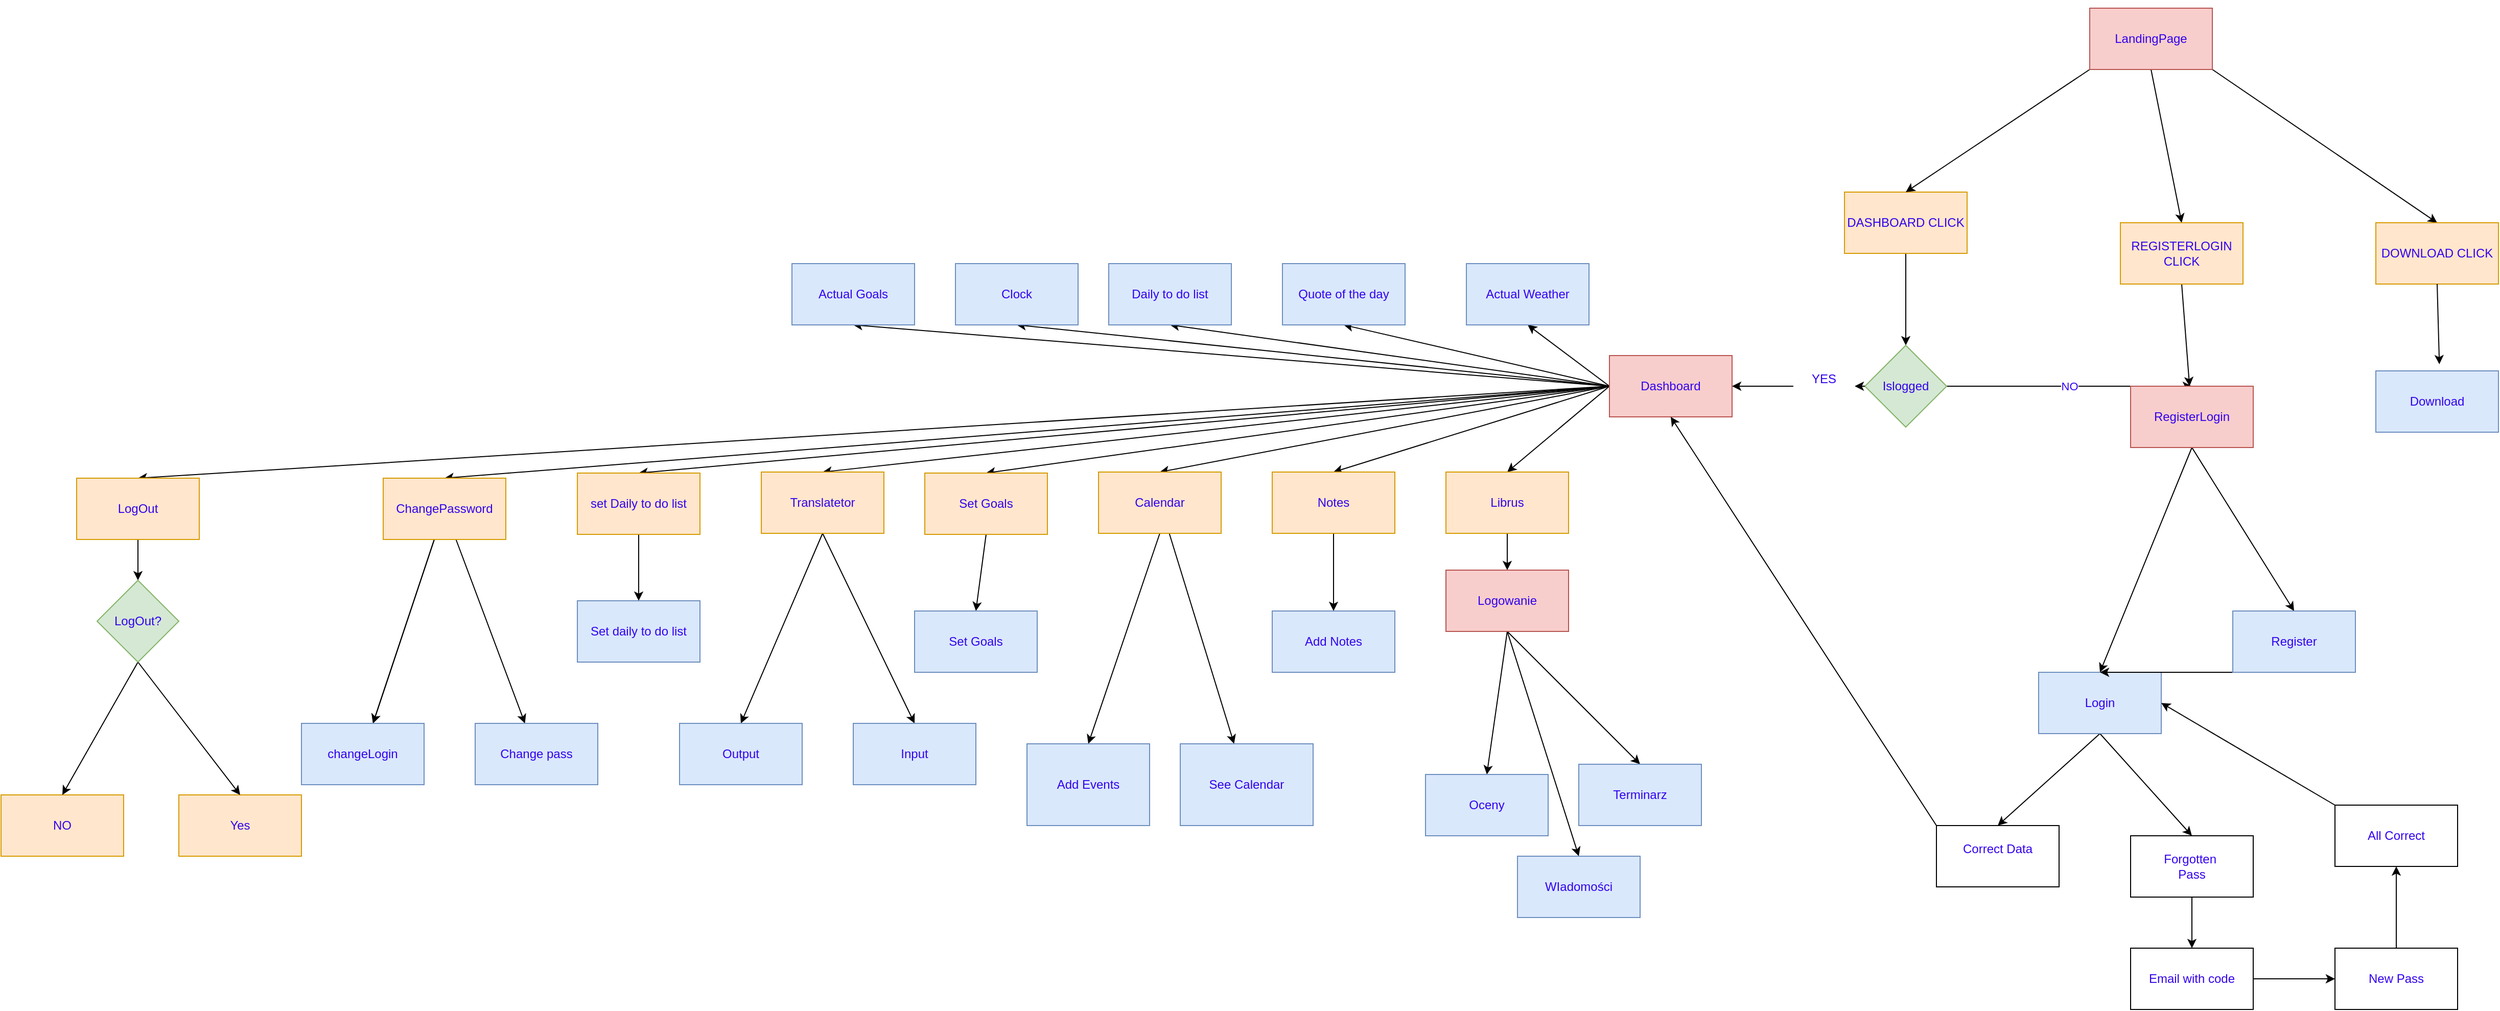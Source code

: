 <mxfile>
    <diagram id="C5RBs43oDa-KdzZeNtuy" name="Page-1">
        <mxGraphModel dx="2966" dy="633" grid="1" gridSize="10" guides="1" tooltips="1" connect="1" arrows="1" fold="1" page="1" pageScale="1" pageWidth="827" pageHeight="1169" math="0" shadow="0">
            <root>
                <mxCell id="WIyWlLk6GJQsqaUBKTNV-0"/>
                <mxCell id="WIyWlLk6GJQsqaUBKTNV-1" parent="WIyWlLk6GJQsqaUBKTNV-0"/>
                <mxCell id="_ZFEDZUsBynfwyB9XKWT-10" style="edgeStyle=none;rounded=0;orthogonalLoop=1;jettySize=auto;html=1;exitX=0.5;exitY=1;exitDx=0;exitDy=0;entryX=0.5;entryY=0;entryDx=0;entryDy=0;fontColor=#3202F0;" parent="WIyWlLk6GJQsqaUBKTNV-1" source="_ZFEDZUsBynfwyB9XKWT-0" target="_ZFEDZUsBynfwyB9XKWT-3" edge="1">
                    <mxGeometry relative="1" as="geometry"/>
                </mxCell>
                <mxCell id="_ZFEDZUsBynfwyB9XKWT-0" value="&lt;div&gt;DASHBOARD CLICK&lt;/div&gt;" style="rounded=0;whiteSpace=wrap;html=1;fillColor=#ffe6cc;strokeColor=#d79b00;fontColor=#3202F0;" parent="WIyWlLk6GJQsqaUBKTNV-1" vertex="1">
                    <mxGeometry x="150" y="310" width="120" height="60" as="geometry"/>
                </mxCell>
                <mxCell id="_ZFEDZUsBynfwyB9XKWT-888" style="edgeStyle=none;rounded=0;orthogonalLoop=1;jettySize=auto;html=1;exitX=0;exitY=0.5;exitDx=0;exitDy=0;entryX=0.5;entryY=0;entryDx=0;entryDy=0;fontColor=#3202F0;" parent="WIyWlLk6GJQsqaUBKTNV-1" source="_ZFEDZUsBynfwyB9XKWT-1" target="_ZFEDZUsBynfwyB9XKWT-887" edge="1">
                    <mxGeometry relative="1" as="geometry"/>
                </mxCell>
                <mxCell id="_ZFEDZUsBynfwyB9XKWT-889" style="edgeStyle=none;rounded=0;orthogonalLoop=1;jettySize=auto;html=1;exitX=0;exitY=0.5;exitDx=0;exitDy=0;entryX=0.5;entryY=0;entryDx=0;entryDy=0;fontColor=#3202F0;" parent="WIyWlLk6GJQsqaUBKTNV-1" source="_ZFEDZUsBynfwyB9XKWT-1" target="_ZFEDZUsBynfwyB9XKWT-886" edge="1">
                    <mxGeometry relative="1" as="geometry"/>
                </mxCell>
                <mxCell id="_ZFEDZUsBynfwyB9XKWT-890" style="edgeStyle=none;rounded=0;orthogonalLoop=1;jettySize=auto;html=1;exitX=0;exitY=0.5;exitDx=0;exitDy=0;entryX=0.5;entryY=0;entryDx=0;entryDy=0;fontColor=#3202F0;" parent="WIyWlLk6GJQsqaUBKTNV-1" source="_ZFEDZUsBynfwyB9XKWT-1" target="_ZFEDZUsBynfwyB9XKWT-885" edge="1">
                    <mxGeometry relative="1" as="geometry">
                        <mxPoint x="-120" y="520" as="targetPoint"/>
                    </mxGeometry>
                </mxCell>
                <mxCell id="_ZFEDZUsBynfwyB9XKWT-895" style="edgeStyle=none;rounded=0;orthogonalLoop=1;jettySize=auto;html=1;exitX=0;exitY=0.5;exitDx=0;exitDy=0;entryX=0.5;entryY=1;entryDx=0;entryDy=0;fontColor=#3202F0;" parent="WIyWlLk6GJQsqaUBKTNV-1" source="_ZFEDZUsBynfwyB9XKWT-1" target="_ZFEDZUsBynfwyB9XKWT-893" edge="1">
                    <mxGeometry relative="1" as="geometry">
                        <mxPoint x="-160" y="460" as="targetPoint"/>
                    </mxGeometry>
                </mxCell>
                <mxCell id="_ZFEDZUsBynfwyB9XKWT-897" style="edgeStyle=none;rounded=0;orthogonalLoop=1;jettySize=auto;html=1;exitX=0;exitY=0.5;exitDx=0;exitDy=0;entryX=0.5;entryY=1;entryDx=0;entryDy=0;fontColor=#3202F0;" parent="WIyWlLk6GJQsqaUBKTNV-1" source="_ZFEDZUsBynfwyB9XKWT-1" target="_ZFEDZUsBynfwyB9XKWT-894" edge="1">
                    <mxGeometry relative="1" as="geometry"/>
                </mxCell>
                <mxCell id="_ZFEDZUsBynfwyB9XKWT-900" style="edgeStyle=none;rounded=0;orthogonalLoop=1;jettySize=auto;html=1;exitX=0;exitY=0.5;exitDx=0;exitDy=0;entryX=0.5;entryY=1;entryDx=0;entryDy=0;fontColor=#3202F0;" parent="WIyWlLk6GJQsqaUBKTNV-1" source="_ZFEDZUsBynfwyB9XKWT-1" target="_ZFEDZUsBynfwyB9XKWT-899" edge="1">
                    <mxGeometry relative="1" as="geometry"/>
                </mxCell>
                <mxCell id="_ZFEDZUsBynfwyB9XKWT-902" style="edgeStyle=none;rounded=0;orthogonalLoop=1;jettySize=auto;html=1;exitX=0;exitY=0.5;exitDx=0;exitDy=0;entryX=0.5;entryY=1;entryDx=0;entryDy=0;fontColor=#3202F0;" parent="WIyWlLk6GJQsqaUBKTNV-1" source="_ZFEDZUsBynfwyB9XKWT-1" target="_ZFEDZUsBynfwyB9XKWT-901" edge="1">
                    <mxGeometry relative="1" as="geometry"/>
                </mxCell>
                <mxCell id="_ZFEDZUsBynfwyB9XKWT-905" style="edgeStyle=none;rounded=0;orthogonalLoop=1;jettySize=auto;html=1;exitX=0;exitY=0.5;exitDx=0;exitDy=0;entryX=0.5;entryY=1;entryDx=0;entryDy=0;fontColor=#3202F0;" parent="WIyWlLk6GJQsqaUBKTNV-1" source="_ZFEDZUsBynfwyB9XKWT-1" target="_ZFEDZUsBynfwyB9XKWT-904" edge="1">
                    <mxGeometry relative="1" as="geometry"/>
                </mxCell>
                <mxCell id="_ZFEDZUsBynfwyB9XKWT-906" style="edgeStyle=none;rounded=0;orthogonalLoop=1;jettySize=auto;html=1;exitX=0;exitY=0.5;exitDx=0;exitDy=0;entryX=0.5;entryY=0;entryDx=0;entryDy=0;fontColor=#3202F0;" parent="WIyWlLk6GJQsqaUBKTNV-1" source="_ZFEDZUsBynfwyB9XKWT-1" target="_ZFEDZUsBynfwyB9XKWT-903" edge="1">
                    <mxGeometry relative="1" as="geometry"/>
                </mxCell>
                <mxCell id="_ZFEDZUsBynfwyB9XKWT-908" style="edgeStyle=none;rounded=0;orthogonalLoop=1;jettySize=auto;html=1;exitX=0;exitY=0.5;exitDx=0;exitDy=0;entryX=0.5;entryY=0;entryDx=0;entryDy=0;fontColor=#3202F0;" parent="WIyWlLk6GJQsqaUBKTNV-1" source="_ZFEDZUsBynfwyB9XKWT-1" target="_ZFEDZUsBynfwyB9XKWT-907" edge="1">
                    <mxGeometry relative="1" as="geometry"/>
                </mxCell>
                <mxCell id="_ZFEDZUsBynfwyB9XKWT-935" style="edgeStyle=none;rounded=0;orthogonalLoop=1;jettySize=auto;html=1;exitX=0;exitY=0.5;exitDx=0;exitDy=0;entryX=0.5;entryY=0;entryDx=0;entryDy=0;fontColor=#3202F0;" parent="WIyWlLk6GJQsqaUBKTNV-1" source="_ZFEDZUsBynfwyB9XKWT-1" target="_ZFEDZUsBynfwyB9XKWT-934" edge="1">
                    <mxGeometry relative="1" as="geometry"/>
                </mxCell>
                <mxCell id="_ZFEDZUsBynfwyB9XKWT-939" style="edgeStyle=none;rounded=0;orthogonalLoop=1;jettySize=auto;html=1;exitX=0;exitY=0.5;exitDx=0;exitDy=0;entryX=0.5;entryY=0;entryDx=0;entryDy=0;fontColor=#3202F0;" parent="WIyWlLk6GJQsqaUBKTNV-1" source="_ZFEDZUsBynfwyB9XKWT-1" target="_ZFEDZUsBynfwyB9XKWT-938" edge="1">
                    <mxGeometry relative="1" as="geometry"/>
                </mxCell>
                <mxCell id="_ZFEDZUsBynfwyB9XKWT-946" style="edgeStyle=none;rounded=0;orthogonalLoop=1;jettySize=auto;html=1;exitX=0;exitY=0.5;exitDx=0;exitDy=0;entryX=0.5;entryY=0;entryDx=0;entryDy=0;fontColor=#3202F0;" parent="WIyWlLk6GJQsqaUBKTNV-1" source="_ZFEDZUsBynfwyB9XKWT-1" target="_ZFEDZUsBynfwyB9XKWT-945" edge="1">
                    <mxGeometry relative="1" as="geometry"/>
                </mxCell>
                <mxCell id="_ZFEDZUsBynfwyB9XKWT-1" value="Dashboard" style="rounded=0;whiteSpace=wrap;html=1;fillColor=#f8cecc;strokeColor=#b85450;fontColor=#3202F0;" parent="WIyWlLk6GJQsqaUBKTNV-1" vertex="1">
                    <mxGeometry x="-80" y="470" width="120" height="60" as="geometry"/>
                </mxCell>
                <mxCell id="_ZFEDZUsBynfwyB9XKWT-5" style="edgeStyle=none;rounded=0;orthogonalLoop=1;jettySize=auto;html=1;exitX=0;exitY=0.5;exitDx=0;exitDy=0;entryX=1;entryY=0.5;entryDx=0;entryDy=0;fontColor=#3202F0;" parent="WIyWlLk6GJQsqaUBKTNV-1" source="_ZFEDZUsBynfwyB9XKWT-6" target="_ZFEDZUsBynfwyB9XKWT-1" edge="1">
                    <mxGeometry relative="1" as="geometry">
                        <mxPoint x="120" y="510" as="targetPoint"/>
                    </mxGeometry>
                </mxCell>
                <mxCell id="_ZFEDZUsBynfwyB9XKWT-9" value="NO" style="edgeStyle=none;rounded=0;orthogonalLoop=1;jettySize=auto;html=1;exitX=1;exitY=0.5;exitDx=0;exitDy=0;entryX=0.5;entryY=0;entryDx=0;entryDy=0;fontColor=#3202F0;" parent="WIyWlLk6GJQsqaUBKTNV-1" source="_ZFEDZUsBynfwyB9XKWT-3" target="_ZFEDZUsBynfwyB9XKWT-20" edge="1">
                    <mxGeometry relative="1" as="geometry">
                        <mxPoint x="280" y="570" as="targetPoint"/>
                    </mxGeometry>
                </mxCell>
                <mxCell id="_ZFEDZUsBynfwyB9XKWT-3" value="Islogged" style="rhombus;whiteSpace=wrap;html=1;fillColor=#d5e8d4;strokeColor=#82b366;fontColor=#3202F0;" parent="WIyWlLk6GJQsqaUBKTNV-1" vertex="1">
                    <mxGeometry x="170" y="460" width="80" height="80" as="geometry"/>
                </mxCell>
                <mxCell id="_ZFEDZUsBynfwyB9XKWT-8" value="" style="edgeStyle=none;rounded=0;orthogonalLoop=1;jettySize=auto;html=1;exitX=0;exitY=0.5;exitDx=0;exitDy=0;entryX=1;entryY=0.5;entryDx=0;entryDy=0;fontColor=#3202F0;" parent="WIyWlLk6GJQsqaUBKTNV-1" source="_ZFEDZUsBynfwyB9XKWT-3" target="_ZFEDZUsBynfwyB9XKWT-6" edge="1">
                    <mxGeometry relative="1" as="geometry">
                        <mxPoint x="90" y="500" as="targetPoint"/>
                        <mxPoint x="170" y="500" as="sourcePoint"/>
                    </mxGeometry>
                </mxCell>
                <mxCell id="_ZFEDZUsBynfwyB9XKWT-6" value="YES&lt;div&gt;&lt;br&gt;&lt;/div&gt;" style="text;strokeColor=none;align=center;fillColor=none;html=1;verticalAlign=middle;whiteSpace=wrap;rounded=0;fontColor=#3202F0;" parent="WIyWlLk6GJQsqaUBKTNV-1" vertex="1">
                    <mxGeometry x="100" y="485" width="60" height="30" as="geometry"/>
                </mxCell>
                <mxCell id="_ZFEDZUsBynfwyB9XKWT-15" style="edgeStyle=none;rounded=0;orthogonalLoop=1;jettySize=auto;html=1;exitX=0;exitY=1;exitDx=0;exitDy=0;entryX=0.5;entryY=0;entryDx=0;entryDy=0;fontColor=#3202F0;" parent="WIyWlLk6GJQsqaUBKTNV-1" source="_ZFEDZUsBynfwyB9XKWT-11" target="_ZFEDZUsBynfwyB9XKWT-0" edge="1">
                    <mxGeometry relative="1" as="geometry"/>
                </mxCell>
                <mxCell id="_ZFEDZUsBynfwyB9XKWT-867" style="edgeStyle=none;rounded=0;orthogonalLoop=1;jettySize=auto;html=1;exitX=0.5;exitY=1;exitDx=0;exitDy=0;entryX=0.5;entryY=0;entryDx=0;entryDy=0;fontColor=#3202F0;" parent="WIyWlLk6GJQsqaUBKTNV-1" source="_ZFEDZUsBynfwyB9XKWT-11" target="_ZFEDZUsBynfwyB9XKWT-12" edge="1">
                    <mxGeometry relative="1" as="geometry"/>
                </mxCell>
                <mxCell id="_ZFEDZUsBynfwyB9XKWT-868" style="edgeStyle=none;rounded=0;orthogonalLoop=1;jettySize=auto;html=1;exitX=1;exitY=1;exitDx=0;exitDy=0;entryX=0.5;entryY=0;entryDx=0;entryDy=0;fontColor=#3202F0;" parent="WIyWlLk6GJQsqaUBKTNV-1" source="_ZFEDZUsBynfwyB9XKWT-11" target="_ZFEDZUsBynfwyB9XKWT-862" edge="1">
                    <mxGeometry relative="1" as="geometry"/>
                </mxCell>
                <mxCell id="_ZFEDZUsBynfwyB9XKWT-11" value="LandingPage" style="rounded=0;whiteSpace=wrap;html=1;fillColor=#f8cecc;strokeColor=#b85450;fontColor=#3202F0;" parent="WIyWlLk6GJQsqaUBKTNV-1" vertex="1">
                    <mxGeometry x="390" y="130" width="120" height="60" as="geometry"/>
                </mxCell>
                <mxCell id="_ZFEDZUsBynfwyB9XKWT-21" style="edgeStyle=none;rounded=0;orthogonalLoop=1;jettySize=auto;html=1;exitX=0.5;exitY=1;exitDx=0;exitDy=0;fontColor=#3202F0;" parent="WIyWlLk6GJQsqaUBKTNV-1" source="_ZFEDZUsBynfwyB9XKWT-12" target="_ZFEDZUsBynfwyB9XKWT-20" edge="1">
                    <mxGeometry relative="1" as="geometry"/>
                </mxCell>
                <mxCell id="_ZFEDZUsBynfwyB9XKWT-12" value="REGISTERLOGIN CLICK" style="rounded=0;whiteSpace=wrap;html=1;fillColor=#ffe6cc;strokeColor=#d79b00;fontColor=#3202F0;" parent="WIyWlLk6GJQsqaUBKTNV-1" vertex="1">
                    <mxGeometry x="420" y="340" width="120" height="60" as="geometry"/>
                </mxCell>
                <mxCell id="_ZFEDZUsBynfwyB9XKWT-14" style="edgeStyle=none;rounded=0;orthogonalLoop=1;jettySize=auto;html=1;exitX=0.25;exitY=0;exitDx=0;exitDy=0;fontColor=#3202F0;" parent="WIyWlLk6GJQsqaUBKTNV-1" source="_ZFEDZUsBynfwyB9XKWT-11" target="_ZFEDZUsBynfwyB9XKWT-11" edge="1">
                    <mxGeometry relative="1" as="geometry"/>
                </mxCell>
                <mxCell id="_ZFEDZUsBynfwyB9XKWT-859" style="edgeStyle=none;rounded=0;orthogonalLoop=1;jettySize=auto;html=1;exitX=0.5;exitY=1;exitDx=0;exitDy=0;entryX=0.5;entryY=0;entryDx=0;entryDy=0;fontColor=#3202F0;" parent="WIyWlLk6GJQsqaUBKTNV-1" source="_ZFEDZUsBynfwyB9XKWT-20" target="_ZFEDZUsBynfwyB9XKWT-26" edge="1">
                    <mxGeometry relative="1" as="geometry"/>
                </mxCell>
                <mxCell id="_ZFEDZUsBynfwyB9XKWT-865" style="edgeStyle=none;rounded=0;orthogonalLoop=1;jettySize=auto;html=1;exitX=0.5;exitY=1;exitDx=0;exitDy=0;entryX=0.5;entryY=0;entryDx=0;entryDy=0;fontColor=#3202F0;" parent="WIyWlLk6GJQsqaUBKTNV-1" source="_ZFEDZUsBynfwyB9XKWT-20" target="_ZFEDZUsBynfwyB9XKWT-27" edge="1">
                    <mxGeometry relative="1" as="geometry"/>
                </mxCell>
                <mxCell id="_ZFEDZUsBynfwyB9XKWT-20" value="RegisterLogin" style="rounded=0;whiteSpace=wrap;html=1;fillColor=#f8cecc;strokeColor=#b85450;fontColor=#3202F0;" parent="WIyWlLk6GJQsqaUBKTNV-1" vertex="1">
                    <mxGeometry x="430" y="500" width="120" height="60" as="geometry"/>
                </mxCell>
                <mxCell id="_ZFEDZUsBynfwyB9XKWT-879" style="edgeStyle=none;rounded=0;orthogonalLoop=1;jettySize=auto;html=1;exitX=0.5;exitY=1;exitDx=0;exitDy=0;entryX=0.5;entryY=0;entryDx=0;entryDy=0;fontColor=#3202F0;" parent="WIyWlLk6GJQsqaUBKTNV-1" source="_ZFEDZUsBynfwyB9XKWT-22" target="_ZFEDZUsBynfwyB9XKWT-878" edge="1">
                    <mxGeometry relative="1" as="geometry"/>
                </mxCell>
                <mxCell id="_ZFEDZUsBynfwyB9XKWT-22" value="Forgotten&amp;nbsp;&lt;div&gt;Pass&lt;/div&gt;" style="rounded=0;whiteSpace=wrap;html=1;fontColor=#3202F0;" parent="WIyWlLk6GJQsqaUBKTNV-1" vertex="1">
                    <mxGeometry x="430" y="940" width="120" height="60" as="geometry"/>
                </mxCell>
                <mxCell id="_ZFEDZUsBynfwyB9XKWT-860" style="edgeStyle=none;rounded=0;orthogonalLoop=1;jettySize=auto;html=1;exitX=0.5;exitY=1;exitDx=0;exitDy=0;entryX=0.5;entryY=0;entryDx=0;entryDy=0;fontColor=#3202F0;" parent="WIyWlLk6GJQsqaUBKTNV-1" source="_ZFEDZUsBynfwyB9XKWT-26" target="_ZFEDZUsBynfwyB9XKWT-22" edge="1">
                    <mxGeometry relative="1" as="geometry"/>
                </mxCell>
                <mxCell id="_ZFEDZUsBynfwyB9XKWT-877" style="edgeStyle=none;rounded=0;orthogonalLoop=1;jettySize=auto;html=1;exitX=0.5;exitY=1;exitDx=0;exitDy=0;entryX=0.5;entryY=0;entryDx=0;entryDy=0;fontColor=#3202F0;" parent="WIyWlLk6GJQsqaUBKTNV-1" source="_ZFEDZUsBynfwyB9XKWT-26" target="_ZFEDZUsBynfwyB9XKWT-874" edge="1">
                    <mxGeometry relative="1" as="geometry"/>
                </mxCell>
                <mxCell id="_ZFEDZUsBynfwyB9XKWT-26" value="Login" style="rounded=0;whiteSpace=wrap;html=1;fillColor=#dae8fc;strokeColor=#6c8ebf;fontColor=#3202F0;" parent="WIyWlLk6GJQsqaUBKTNV-1" vertex="1">
                    <mxGeometry x="340" y="780" width="120" height="60" as="geometry"/>
                </mxCell>
                <mxCell id="_ZFEDZUsBynfwyB9XKWT-871" style="edgeStyle=none;rounded=0;orthogonalLoop=1;jettySize=auto;html=1;exitX=0.5;exitY=1;exitDx=0;exitDy=0;entryX=0.5;entryY=0;entryDx=0;entryDy=0;fontColor=#3202F0;" parent="WIyWlLk6GJQsqaUBKTNV-1" source="_ZFEDZUsBynfwyB9XKWT-27" target="_ZFEDZUsBynfwyB9XKWT-26" edge="1">
                    <mxGeometry relative="1" as="geometry"/>
                </mxCell>
                <mxCell id="_ZFEDZUsBynfwyB9XKWT-27" value="Register" style="rounded=0;whiteSpace=wrap;html=1;fillColor=#dae8fc;strokeColor=#6c8ebf;fontColor=#3202F0;" parent="WIyWlLk6GJQsqaUBKTNV-1" vertex="1">
                    <mxGeometry x="530" y="720" width="120" height="60" as="geometry"/>
                </mxCell>
                <mxCell id="_ZFEDZUsBynfwyB9XKWT-28" style="edgeStyle=none;rounded=0;orthogonalLoop=1;jettySize=auto;html=1;exitX=0.5;exitY=0;exitDx=0;exitDy=0;fontColor=#3202F0;" parent="WIyWlLk6GJQsqaUBKTNV-1" edge="1">
                    <mxGeometry relative="1" as="geometry">
                        <mxPoint x="260" y="860" as="sourcePoint"/>
                        <mxPoint x="260" y="860" as="targetPoint"/>
                    </mxGeometry>
                </mxCell>
                <mxCell id="_ZFEDZUsBynfwyB9XKWT-857" style="edgeStyle=none;rounded=0;orthogonalLoop=1;jettySize=auto;html=1;exitX=1;exitY=0.5;exitDx=0;exitDy=0;fontColor=#3202F0;" parent="WIyWlLk6GJQsqaUBKTNV-1" source="_ZFEDZUsBynfwyB9XKWT-22" target="_ZFEDZUsBynfwyB9XKWT-22" edge="1">
                    <mxGeometry relative="1" as="geometry"/>
                </mxCell>
                <mxCell id="_ZFEDZUsBynfwyB9XKWT-862" value="DOWNLOAD CLICK" style="rounded=0;whiteSpace=wrap;html=1;fillColor=#ffe6cc;strokeColor=#d79b00;fontColor=#3202F0;" parent="WIyWlLk6GJQsqaUBKTNV-1" vertex="1">
                    <mxGeometry x="670" y="340" width="120" height="60" as="geometry"/>
                </mxCell>
                <mxCell id="_ZFEDZUsBynfwyB9XKWT-863" value="Download" style="rounded=0;whiteSpace=wrap;html=1;fillColor=#dae8fc;strokeColor=#6c8ebf;fontColor=#3202F0;" parent="WIyWlLk6GJQsqaUBKTNV-1" vertex="1">
                    <mxGeometry x="670" y="485" width="120" height="60" as="geometry"/>
                </mxCell>
                <mxCell id="_ZFEDZUsBynfwyB9XKWT-864" style="edgeStyle=none;rounded=0;orthogonalLoop=1;jettySize=auto;html=1;exitX=0.5;exitY=1;exitDx=0;exitDy=0;entryX=0.518;entryY=-0.108;entryDx=0;entryDy=0;entryPerimeter=0;fontColor=#3202F0;" parent="WIyWlLk6GJQsqaUBKTNV-1" source="_ZFEDZUsBynfwyB9XKWT-862" target="_ZFEDZUsBynfwyB9XKWT-863" edge="1">
                    <mxGeometry relative="1" as="geometry"/>
                </mxCell>
                <mxCell id="_ZFEDZUsBynfwyB9XKWT-875" style="edgeStyle=none;rounded=0;orthogonalLoop=1;jettySize=auto;html=1;exitX=0;exitY=0;exitDx=0;exitDy=0;entryX=0.5;entryY=1;entryDx=0;entryDy=0;fontColor=#3202F0;" parent="WIyWlLk6GJQsqaUBKTNV-1" source="_ZFEDZUsBynfwyB9XKWT-874" target="_ZFEDZUsBynfwyB9XKWT-1" edge="1">
                    <mxGeometry relative="1" as="geometry"/>
                </mxCell>
                <mxCell id="_ZFEDZUsBynfwyB9XKWT-874" value="Correct Data&lt;div&gt;&lt;br&gt;&lt;/div&gt;" style="rounded=0;whiteSpace=wrap;html=1;fontColor=#3202F0;" parent="WIyWlLk6GJQsqaUBKTNV-1" vertex="1">
                    <mxGeometry x="240" y="930" width="120" height="60" as="geometry"/>
                </mxCell>
                <mxCell id="_ZFEDZUsBynfwyB9XKWT-876" style="edgeStyle=none;rounded=0;orthogonalLoop=1;jettySize=auto;html=1;exitX=0.5;exitY=0;exitDx=0;exitDy=0;fontColor=#3202F0;" parent="WIyWlLk6GJQsqaUBKTNV-1" source="_ZFEDZUsBynfwyB9XKWT-874" target="_ZFEDZUsBynfwyB9XKWT-874" edge="1">
                    <mxGeometry relative="1" as="geometry"/>
                </mxCell>
                <mxCell id="_ZFEDZUsBynfwyB9XKWT-881" value="" style="edgeStyle=none;rounded=0;orthogonalLoop=1;jettySize=auto;html=1;fontColor=#3202F0;" parent="WIyWlLk6GJQsqaUBKTNV-1" source="_ZFEDZUsBynfwyB9XKWT-878" target="_ZFEDZUsBynfwyB9XKWT-880" edge="1">
                    <mxGeometry relative="1" as="geometry"/>
                </mxCell>
                <mxCell id="_ZFEDZUsBynfwyB9XKWT-878" value="Email with code" style="rounded=0;whiteSpace=wrap;html=1;fontColor=#3202F0;" parent="WIyWlLk6GJQsqaUBKTNV-1" vertex="1">
                    <mxGeometry x="430" y="1050" width="120" height="60" as="geometry"/>
                </mxCell>
                <mxCell id="_ZFEDZUsBynfwyB9XKWT-883" value="" style="edgeStyle=none;rounded=0;orthogonalLoop=1;jettySize=auto;html=1;fontColor=#3202F0;" parent="WIyWlLk6GJQsqaUBKTNV-1" source="_ZFEDZUsBynfwyB9XKWT-880" target="_ZFEDZUsBynfwyB9XKWT-882" edge="1">
                    <mxGeometry relative="1" as="geometry"/>
                </mxCell>
                <mxCell id="_ZFEDZUsBynfwyB9XKWT-880" value="New Pass" style="rounded=0;whiteSpace=wrap;html=1;fontColor=#3202F0;" parent="WIyWlLk6GJQsqaUBKTNV-1" vertex="1">
                    <mxGeometry x="630" y="1050" width="120" height="60" as="geometry"/>
                </mxCell>
                <mxCell id="_ZFEDZUsBynfwyB9XKWT-884" style="edgeStyle=none;rounded=0;orthogonalLoop=1;jettySize=auto;html=1;exitX=0;exitY=0;exitDx=0;exitDy=0;entryX=1;entryY=0.5;entryDx=0;entryDy=0;fontColor=#3202F0;" parent="WIyWlLk6GJQsqaUBKTNV-1" source="_ZFEDZUsBynfwyB9XKWT-882" target="_ZFEDZUsBynfwyB9XKWT-26" edge="1">
                    <mxGeometry relative="1" as="geometry"/>
                </mxCell>
                <mxCell id="_ZFEDZUsBynfwyB9XKWT-882" value="All Correct" style="rounded=0;whiteSpace=wrap;html=1;fontColor=#3202F0;" parent="WIyWlLk6GJQsqaUBKTNV-1" vertex="1">
                    <mxGeometry x="630" y="910" width="120" height="60" as="geometry"/>
                </mxCell>
                <mxCell id="_ZFEDZUsBynfwyB9XKWT-913" style="edgeStyle=none;rounded=0;orthogonalLoop=1;jettySize=auto;html=1;exitX=0.5;exitY=1;exitDx=0;exitDy=0;fontColor=#3202F0;" parent="WIyWlLk6GJQsqaUBKTNV-1" source="_ZFEDZUsBynfwyB9XKWT-885" target="_ZFEDZUsBynfwyB9XKWT-909" edge="1">
                    <mxGeometry relative="1" as="geometry"/>
                </mxCell>
                <mxCell id="_ZFEDZUsBynfwyB9XKWT-885" value="Librus" style="rounded=0;whiteSpace=wrap;html=1;fillColor=#ffe6cc;strokeColor=#d79b00;fontColor=#3202F0;" parent="WIyWlLk6GJQsqaUBKTNV-1" vertex="1">
                    <mxGeometry x="-240" y="584" width="120" height="60" as="geometry"/>
                </mxCell>
                <mxCell id="_ZFEDZUsBynfwyB9XKWT-918" style="edgeStyle=none;rounded=0;orthogonalLoop=1;jettySize=auto;html=1;exitX=0.5;exitY=1;exitDx=0;exitDy=0;entryX=0.5;entryY=0;entryDx=0;entryDy=0;fontColor=#3202F0;" parent="WIyWlLk6GJQsqaUBKTNV-1" source="_ZFEDZUsBynfwyB9XKWT-886" target="_ZFEDZUsBynfwyB9XKWT-917" edge="1">
                    <mxGeometry relative="1" as="geometry"/>
                </mxCell>
                <mxCell id="_ZFEDZUsBynfwyB9XKWT-886" value="Notes" style="rounded=0;whiteSpace=wrap;html=1;fillColor=#ffe6cc;strokeColor=#d79b00;fontColor=#3202F0;" parent="WIyWlLk6GJQsqaUBKTNV-1" vertex="1">
                    <mxGeometry x="-410" y="584" width="120" height="60" as="geometry"/>
                </mxCell>
                <mxCell id="_ZFEDZUsBynfwyB9XKWT-920" style="edgeStyle=none;rounded=0;orthogonalLoop=1;jettySize=auto;html=1;exitX=0.5;exitY=1;exitDx=0;exitDy=0;entryX=0.5;entryY=0;entryDx=0;entryDy=0;fontColor=#3202F0;" parent="WIyWlLk6GJQsqaUBKTNV-1" source="_ZFEDZUsBynfwyB9XKWT-887" target="_ZFEDZUsBynfwyB9XKWT-919" edge="1">
                    <mxGeometry relative="1" as="geometry"/>
                </mxCell>
                <mxCell id="_ZFEDZUsBynfwyB9XKWT-922" value="" style="edgeStyle=none;rounded=0;orthogonalLoop=1;jettySize=auto;html=1;fontColor=#3202F0;" parent="WIyWlLk6GJQsqaUBKTNV-1" source="_ZFEDZUsBynfwyB9XKWT-887" target="_ZFEDZUsBynfwyB9XKWT-921" edge="1">
                    <mxGeometry relative="1" as="geometry"/>
                </mxCell>
                <mxCell id="_ZFEDZUsBynfwyB9XKWT-887" value="Calendar" style="rounded=0;whiteSpace=wrap;html=1;fillColor=#ffe6cc;strokeColor=#d79b00;fontColor=#3202F0;" parent="WIyWlLk6GJQsqaUBKTNV-1" vertex="1">
                    <mxGeometry x="-580" y="584" width="120" height="60" as="geometry"/>
                </mxCell>
                <mxCell id="_ZFEDZUsBynfwyB9XKWT-893" value="Actual Weather" style="rounded=0;whiteSpace=wrap;html=1;fillColor=#dae8fc;strokeColor=#6c8ebf;fontColor=#3202F0;" parent="WIyWlLk6GJQsqaUBKTNV-1" vertex="1">
                    <mxGeometry x="-220" y="380" width="120" height="60" as="geometry"/>
                </mxCell>
                <mxCell id="_ZFEDZUsBynfwyB9XKWT-894" value="Quote of the day" style="rounded=0;whiteSpace=wrap;html=1;fillColor=#dae8fc;strokeColor=#6c8ebf;fontColor=#3202F0;" parent="WIyWlLk6GJQsqaUBKTNV-1" vertex="1">
                    <mxGeometry x="-400" y="380" width="120" height="60" as="geometry"/>
                </mxCell>
                <mxCell id="_ZFEDZUsBynfwyB9XKWT-896" style="edgeStyle=none;rounded=0;orthogonalLoop=1;jettySize=auto;html=1;entryX=0.5;entryY=1;entryDx=0;entryDy=0;fontColor=#3202F0;" parent="WIyWlLk6GJQsqaUBKTNV-1" source="_ZFEDZUsBynfwyB9XKWT-893" target="_ZFEDZUsBynfwyB9XKWT-893" edge="1">
                    <mxGeometry relative="1" as="geometry"/>
                </mxCell>
                <mxCell id="_ZFEDZUsBynfwyB9XKWT-899" value="Daily to do list" style="rounded=0;whiteSpace=wrap;html=1;fillColor=#dae8fc;strokeColor=#6c8ebf;fontColor=#3202F0;" parent="WIyWlLk6GJQsqaUBKTNV-1" vertex="1">
                    <mxGeometry x="-570" y="380" width="120" height="60" as="geometry"/>
                </mxCell>
                <mxCell id="_ZFEDZUsBynfwyB9XKWT-901" value="Clock" style="rounded=0;whiteSpace=wrap;html=1;fillColor=#dae8fc;strokeColor=#6c8ebf;fontColor=#3202F0;" parent="WIyWlLk6GJQsqaUBKTNV-1" vertex="1">
                    <mxGeometry x="-720" y="380" width="120" height="60" as="geometry"/>
                </mxCell>
                <mxCell id="_ZFEDZUsBynfwyB9XKWT-929" style="edgeStyle=none;rounded=0;orthogonalLoop=1;jettySize=auto;html=1;exitX=0.5;exitY=1;exitDx=0;exitDy=0;entryX=0.5;entryY=0;entryDx=0;entryDy=0;fontColor=#3202F0;" parent="WIyWlLk6GJQsqaUBKTNV-1" source="_ZFEDZUsBynfwyB9XKWT-903" target="_ZFEDZUsBynfwyB9XKWT-928" edge="1">
                    <mxGeometry relative="1" as="geometry"/>
                </mxCell>
                <mxCell id="_ZFEDZUsBynfwyB9XKWT-903" value="Set Goals" style="rounded=0;whiteSpace=wrap;html=1;fillColor=#ffe6cc;strokeColor=#d79b00;fontColor=#3202F0;" parent="WIyWlLk6GJQsqaUBKTNV-1" vertex="1">
                    <mxGeometry x="-750" y="585" width="120" height="60" as="geometry"/>
                </mxCell>
                <mxCell id="_ZFEDZUsBynfwyB9XKWT-904" value="&lt;font&gt;Actual Goals&lt;/font&gt;" style="rounded=0;whiteSpace=wrap;html=1;fillColor=#dae8fc;strokeColor=#6c8ebf;fontColor=#3202F0;" parent="WIyWlLk6GJQsqaUBKTNV-1" vertex="1">
                    <mxGeometry x="-880" y="380" width="120" height="60" as="geometry"/>
                </mxCell>
                <mxCell id="_ZFEDZUsBynfwyB9XKWT-932" style="edgeStyle=none;rounded=0;orthogonalLoop=1;jettySize=auto;html=1;exitX=0.5;exitY=1;exitDx=0;exitDy=0;entryX=0.5;entryY=0;entryDx=0;entryDy=0;fontColor=#3202F0;" parent="WIyWlLk6GJQsqaUBKTNV-1" source="_ZFEDZUsBynfwyB9XKWT-907" target="_ZFEDZUsBynfwyB9XKWT-930" edge="1">
                    <mxGeometry relative="1" as="geometry"/>
                </mxCell>
                <mxCell id="_ZFEDZUsBynfwyB9XKWT-933" style="edgeStyle=none;rounded=0;orthogonalLoop=1;jettySize=auto;html=1;exitX=0.5;exitY=1;exitDx=0;exitDy=0;entryX=0.5;entryY=0;entryDx=0;entryDy=0;fontColor=#3202F0;" parent="WIyWlLk6GJQsqaUBKTNV-1" source="_ZFEDZUsBynfwyB9XKWT-907" target="_ZFEDZUsBynfwyB9XKWT-931" edge="1">
                    <mxGeometry relative="1" as="geometry"/>
                </mxCell>
                <mxCell id="_ZFEDZUsBynfwyB9XKWT-907" value="Translatetor" style="rounded=0;whiteSpace=wrap;html=1;fillColor=#ffe6cc;strokeColor=#d79b00;fontColor=#3202F0;" parent="WIyWlLk6GJQsqaUBKTNV-1" vertex="1">
                    <mxGeometry x="-910" y="584" width="120" height="60" as="geometry"/>
                </mxCell>
                <mxCell id="_ZFEDZUsBynfwyB9XKWT-914" style="edgeStyle=none;rounded=0;orthogonalLoop=1;jettySize=auto;html=1;exitX=0.5;exitY=1;exitDx=0;exitDy=0;entryX=0.5;entryY=0;entryDx=0;entryDy=0;fontColor=#3202F0;" parent="WIyWlLk6GJQsqaUBKTNV-1" source="_ZFEDZUsBynfwyB9XKWT-909" target="_ZFEDZUsBynfwyB9XKWT-911" edge="1">
                    <mxGeometry relative="1" as="geometry"/>
                </mxCell>
                <mxCell id="_ZFEDZUsBynfwyB9XKWT-915" style="edgeStyle=none;rounded=0;orthogonalLoop=1;jettySize=auto;html=1;exitX=0.5;exitY=1;exitDx=0;exitDy=0;entryX=0.5;entryY=0;entryDx=0;entryDy=0;fontColor=#3202F0;" parent="WIyWlLk6GJQsqaUBKTNV-1" source="_ZFEDZUsBynfwyB9XKWT-909" target="_ZFEDZUsBynfwyB9XKWT-912" edge="1">
                    <mxGeometry relative="1" as="geometry"/>
                </mxCell>
                <mxCell id="_ZFEDZUsBynfwyB9XKWT-916" style="edgeStyle=none;rounded=0;orthogonalLoop=1;jettySize=auto;html=1;exitX=0.5;exitY=1;exitDx=0;exitDy=0;entryX=0.5;entryY=0;entryDx=0;entryDy=0;fontColor=#3202F0;" parent="WIyWlLk6GJQsqaUBKTNV-1" source="_ZFEDZUsBynfwyB9XKWT-909" target="_ZFEDZUsBynfwyB9XKWT-910" edge="1">
                    <mxGeometry relative="1" as="geometry"/>
                </mxCell>
                <mxCell id="_ZFEDZUsBynfwyB9XKWT-909" value="Logowanie" style="rounded=0;whiteSpace=wrap;html=1;fillColor=#f8cecc;strokeColor=#b85450;fontColor=#3202F0;" parent="WIyWlLk6GJQsqaUBKTNV-1" vertex="1">
                    <mxGeometry x="-240" y="680" width="120" height="60" as="geometry"/>
                </mxCell>
                <mxCell id="_ZFEDZUsBynfwyB9XKWT-910" value="WIadomości" style="rounded=0;whiteSpace=wrap;html=1;fillColor=#dae8fc;strokeColor=#6c8ebf;fontColor=#3202F0;" parent="WIyWlLk6GJQsqaUBKTNV-1" vertex="1">
                    <mxGeometry x="-170" y="960" width="120" height="60" as="geometry"/>
                </mxCell>
                <mxCell id="_ZFEDZUsBynfwyB9XKWT-911" value="Oceny" style="rounded=0;whiteSpace=wrap;html=1;fillColor=#dae8fc;strokeColor=#6c8ebf;fontColor=#3202F0;" parent="WIyWlLk6GJQsqaUBKTNV-1" vertex="1">
                    <mxGeometry x="-260" y="880" width="120" height="60" as="geometry"/>
                </mxCell>
                <mxCell id="_ZFEDZUsBynfwyB9XKWT-912" value="Terminarz" style="rounded=0;whiteSpace=wrap;html=1;fillColor=#dae8fc;strokeColor=#6c8ebf;fontColor=#3202F0;" parent="WIyWlLk6GJQsqaUBKTNV-1" vertex="1">
                    <mxGeometry x="-110" y="870" width="120" height="60" as="geometry"/>
                </mxCell>
                <mxCell id="_ZFEDZUsBynfwyB9XKWT-917" value="Add Notes" style="rounded=0;whiteSpace=wrap;html=1;fillColor=#dae8fc;strokeColor=#6c8ebf;fontColor=#3202F0;" parent="WIyWlLk6GJQsqaUBKTNV-1" vertex="1">
                    <mxGeometry x="-410" y="720" width="120" height="60" as="geometry"/>
                </mxCell>
                <mxCell id="_ZFEDZUsBynfwyB9XKWT-919" value="Add Events" style="rounded=0;whiteSpace=wrap;html=1;fillColor=#dae8fc;strokeColor=#6c8ebf;fontColor=#3202F0;" parent="WIyWlLk6GJQsqaUBKTNV-1" vertex="1">
                    <mxGeometry x="-650" y="850" width="120" height="80" as="geometry"/>
                </mxCell>
                <mxCell id="_ZFEDZUsBynfwyB9XKWT-921" value="See Calendar" style="rounded=0;whiteSpace=wrap;html=1;fillColor=#dae8fc;strokeColor=#6c8ebf;fontColor=#3202F0;" parent="WIyWlLk6GJQsqaUBKTNV-1" vertex="1">
                    <mxGeometry x="-500" y="850" width="130" height="80" as="geometry"/>
                </mxCell>
                <mxCell id="_ZFEDZUsBynfwyB9XKWT-928" value="Set Goals" style="rounded=0;whiteSpace=wrap;html=1;fillColor=#dae8fc;strokeColor=#6c8ebf;fontColor=#3202F0;" parent="WIyWlLk6GJQsqaUBKTNV-1" vertex="1">
                    <mxGeometry x="-760" y="720" width="120" height="60" as="geometry"/>
                </mxCell>
                <mxCell id="_ZFEDZUsBynfwyB9XKWT-930" value="Output" style="rounded=0;whiteSpace=wrap;html=1;fillColor=#dae8fc;strokeColor=#6c8ebf;fontColor=#3202F0;" parent="WIyWlLk6GJQsqaUBKTNV-1" vertex="1">
                    <mxGeometry x="-990" y="830" width="120" height="60" as="geometry"/>
                </mxCell>
                <mxCell id="_ZFEDZUsBynfwyB9XKWT-931" value="Input" style="rounded=0;whiteSpace=wrap;html=1;fillColor=#dae8fc;strokeColor=#6c8ebf;fontColor=#3202F0;" parent="WIyWlLk6GJQsqaUBKTNV-1" vertex="1">
                    <mxGeometry x="-820" y="830" width="120" height="60" as="geometry"/>
                </mxCell>
                <mxCell id="_ZFEDZUsBynfwyB9XKWT-937" style="edgeStyle=none;rounded=0;orthogonalLoop=1;jettySize=auto;html=1;exitX=0.5;exitY=1;exitDx=0;exitDy=0;entryX=0.5;entryY=0;entryDx=0;entryDy=0;fontColor=#3202F0;" parent="WIyWlLk6GJQsqaUBKTNV-1" source="_ZFEDZUsBynfwyB9XKWT-934" target="_ZFEDZUsBynfwyB9XKWT-936" edge="1">
                    <mxGeometry relative="1" as="geometry">
                        <mxPoint x="-1040" y="690" as="targetPoint"/>
                    </mxGeometry>
                </mxCell>
                <mxCell id="_ZFEDZUsBynfwyB9XKWT-934" value="set Daily to do list" style="rounded=0;whiteSpace=wrap;html=1;fillColor=#ffe6cc;strokeColor=#d79b00;fontColor=#3202F0;" parent="WIyWlLk6GJQsqaUBKTNV-1" vertex="1">
                    <mxGeometry x="-1090" y="585" width="120" height="60" as="geometry"/>
                </mxCell>
                <mxCell id="_ZFEDZUsBynfwyB9XKWT-936" value="Set daily to do list" style="rounded=0;whiteSpace=wrap;html=1;fillColor=#dae8fc;strokeColor=#6c8ebf;fontColor=#3202F0;" parent="WIyWlLk6GJQsqaUBKTNV-1" vertex="1">
                    <mxGeometry x="-1090" y="710" width="120" height="60" as="geometry"/>
                </mxCell>
                <mxCell id="_ZFEDZUsBynfwyB9XKWT-941" value="" style="edgeStyle=none;rounded=0;orthogonalLoop=1;jettySize=auto;html=1;fontColor=#3202F0;" parent="WIyWlLk6GJQsqaUBKTNV-1" source="_ZFEDZUsBynfwyB9XKWT-938" target="_ZFEDZUsBynfwyB9XKWT-940" edge="1">
                    <mxGeometry relative="1" as="geometry"/>
                </mxCell>
                <mxCell id="_ZFEDZUsBynfwyB9XKWT-942" value="" style="edgeStyle=none;rounded=0;orthogonalLoop=1;jettySize=auto;html=1;fontColor=#3202F0;" parent="WIyWlLk6GJQsqaUBKTNV-1" source="_ZFEDZUsBynfwyB9XKWT-938" target="_ZFEDZUsBynfwyB9XKWT-940" edge="1">
                    <mxGeometry relative="1" as="geometry"/>
                </mxCell>
                <mxCell id="_ZFEDZUsBynfwyB9XKWT-944" value="" style="edgeStyle=none;rounded=0;orthogonalLoop=1;jettySize=auto;html=1;fontColor=#3202F0;" parent="WIyWlLk6GJQsqaUBKTNV-1" source="_ZFEDZUsBynfwyB9XKWT-938" target="_ZFEDZUsBynfwyB9XKWT-943" edge="1">
                    <mxGeometry relative="1" as="geometry"/>
                </mxCell>
                <mxCell id="_ZFEDZUsBynfwyB9XKWT-938" value="ChangePassword" style="rounded=0;whiteSpace=wrap;html=1;fillColor=#ffe6cc;strokeColor=#d79b00;fontColor=#3202F0;" parent="WIyWlLk6GJQsqaUBKTNV-1" vertex="1">
                    <mxGeometry x="-1280" y="590" width="120" height="60" as="geometry"/>
                </mxCell>
                <mxCell id="_ZFEDZUsBynfwyB9XKWT-940" value="changeLogin" style="rounded=0;whiteSpace=wrap;html=1;fillColor=#dae8fc;strokeColor=#6c8ebf;fontColor=#3202F0;" parent="WIyWlLk6GJQsqaUBKTNV-1" vertex="1">
                    <mxGeometry x="-1360" y="830" width="120" height="60" as="geometry"/>
                </mxCell>
                <mxCell id="_ZFEDZUsBynfwyB9XKWT-943" value="Change pass" style="whiteSpace=wrap;html=1;rounded=0;fillColor=#dae8fc;strokeColor=#6c8ebf;fontColor=#3202F0;" parent="WIyWlLk6GJQsqaUBKTNV-1" vertex="1">
                    <mxGeometry x="-1190" y="830" width="120" height="60" as="geometry"/>
                </mxCell>
                <mxCell id="_ZFEDZUsBynfwyB9XKWT-954" style="edgeStyle=none;rounded=0;orthogonalLoop=1;jettySize=auto;html=1;exitX=0.5;exitY=1;exitDx=0;exitDy=0;entryX=0.5;entryY=0;entryDx=0;entryDy=0;fontColor=#3202F0;" parent="WIyWlLk6GJQsqaUBKTNV-1" source="_ZFEDZUsBynfwyB9XKWT-945" target="_ZFEDZUsBynfwyB9XKWT-953" edge="1">
                    <mxGeometry relative="1" as="geometry"/>
                </mxCell>
                <mxCell id="_ZFEDZUsBynfwyB9XKWT-945" value="LogOut" style="rounded=0;whiteSpace=wrap;html=1;fillColor=#ffe6cc;strokeColor=#d79b00;fontColor=#3202F0;" parent="WIyWlLk6GJQsqaUBKTNV-1" vertex="1">
                    <mxGeometry x="-1580" y="590" width="120" height="60" as="geometry"/>
                </mxCell>
                <mxCell id="_ZFEDZUsBynfwyB9XKWT-949" value="NO" style="rounded=0;whiteSpace=wrap;html=1;fillColor=#ffe6cc;strokeColor=#d79b00;fontColor=#3202F0;" parent="WIyWlLk6GJQsqaUBKTNV-1" vertex="1">
                    <mxGeometry x="-1654" y="900" width="120" height="60" as="geometry"/>
                </mxCell>
                <mxCell id="_ZFEDZUsBynfwyB9XKWT-950" value="Yes" style="rounded=0;whiteSpace=wrap;html=1;fillColor=#ffe6cc;strokeColor=#d79b00;fontColor=#3202F0;" parent="WIyWlLk6GJQsqaUBKTNV-1" vertex="1">
                    <mxGeometry x="-1480" y="900" width="120" height="60" as="geometry"/>
                </mxCell>
                <mxCell id="_ZFEDZUsBynfwyB9XKWT-955" style="edgeStyle=none;rounded=0;orthogonalLoop=1;jettySize=auto;html=1;exitX=0.5;exitY=1;exitDx=0;exitDy=0;entryX=0.5;entryY=0;entryDx=0;entryDy=0;fontColor=#3202F0;" parent="WIyWlLk6GJQsqaUBKTNV-1" source="_ZFEDZUsBynfwyB9XKWT-953" target="_ZFEDZUsBynfwyB9XKWT-949" edge="1">
                    <mxGeometry relative="1" as="geometry">
                        <mxPoint x="-1580" y="910" as="targetPoint"/>
                    </mxGeometry>
                </mxCell>
                <mxCell id="_ZFEDZUsBynfwyB9XKWT-956" style="edgeStyle=none;rounded=0;orthogonalLoop=1;jettySize=auto;html=1;exitX=0.5;exitY=1;exitDx=0;exitDy=0;entryX=0.5;entryY=0;entryDx=0;entryDy=0;fontColor=#3202F0;" parent="WIyWlLk6GJQsqaUBKTNV-1" source="_ZFEDZUsBynfwyB9XKWT-953" target="_ZFEDZUsBynfwyB9XKWT-950" edge="1">
                    <mxGeometry relative="1" as="geometry">
                        <mxPoint x="-1490" y="830" as="targetPoint"/>
                    </mxGeometry>
                </mxCell>
                <mxCell id="_ZFEDZUsBynfwyB9XKWT-953" value="LogOut?" style="rhombus;whiteSpace=wrap;html=1;fillColor=#d5e8d4;strokeColor=#82b366;fontColor=#3202F0;" parent="WIyWlLk6GJQsqaUBKTNV-1" vertex="1">
                    <mxGeometry x="-1560" y="690" width="80" height="80" as="geometry"/>
                </mxCell>
            </root>
        </mxGraphModel>
    </diagram>
</mxfile>
